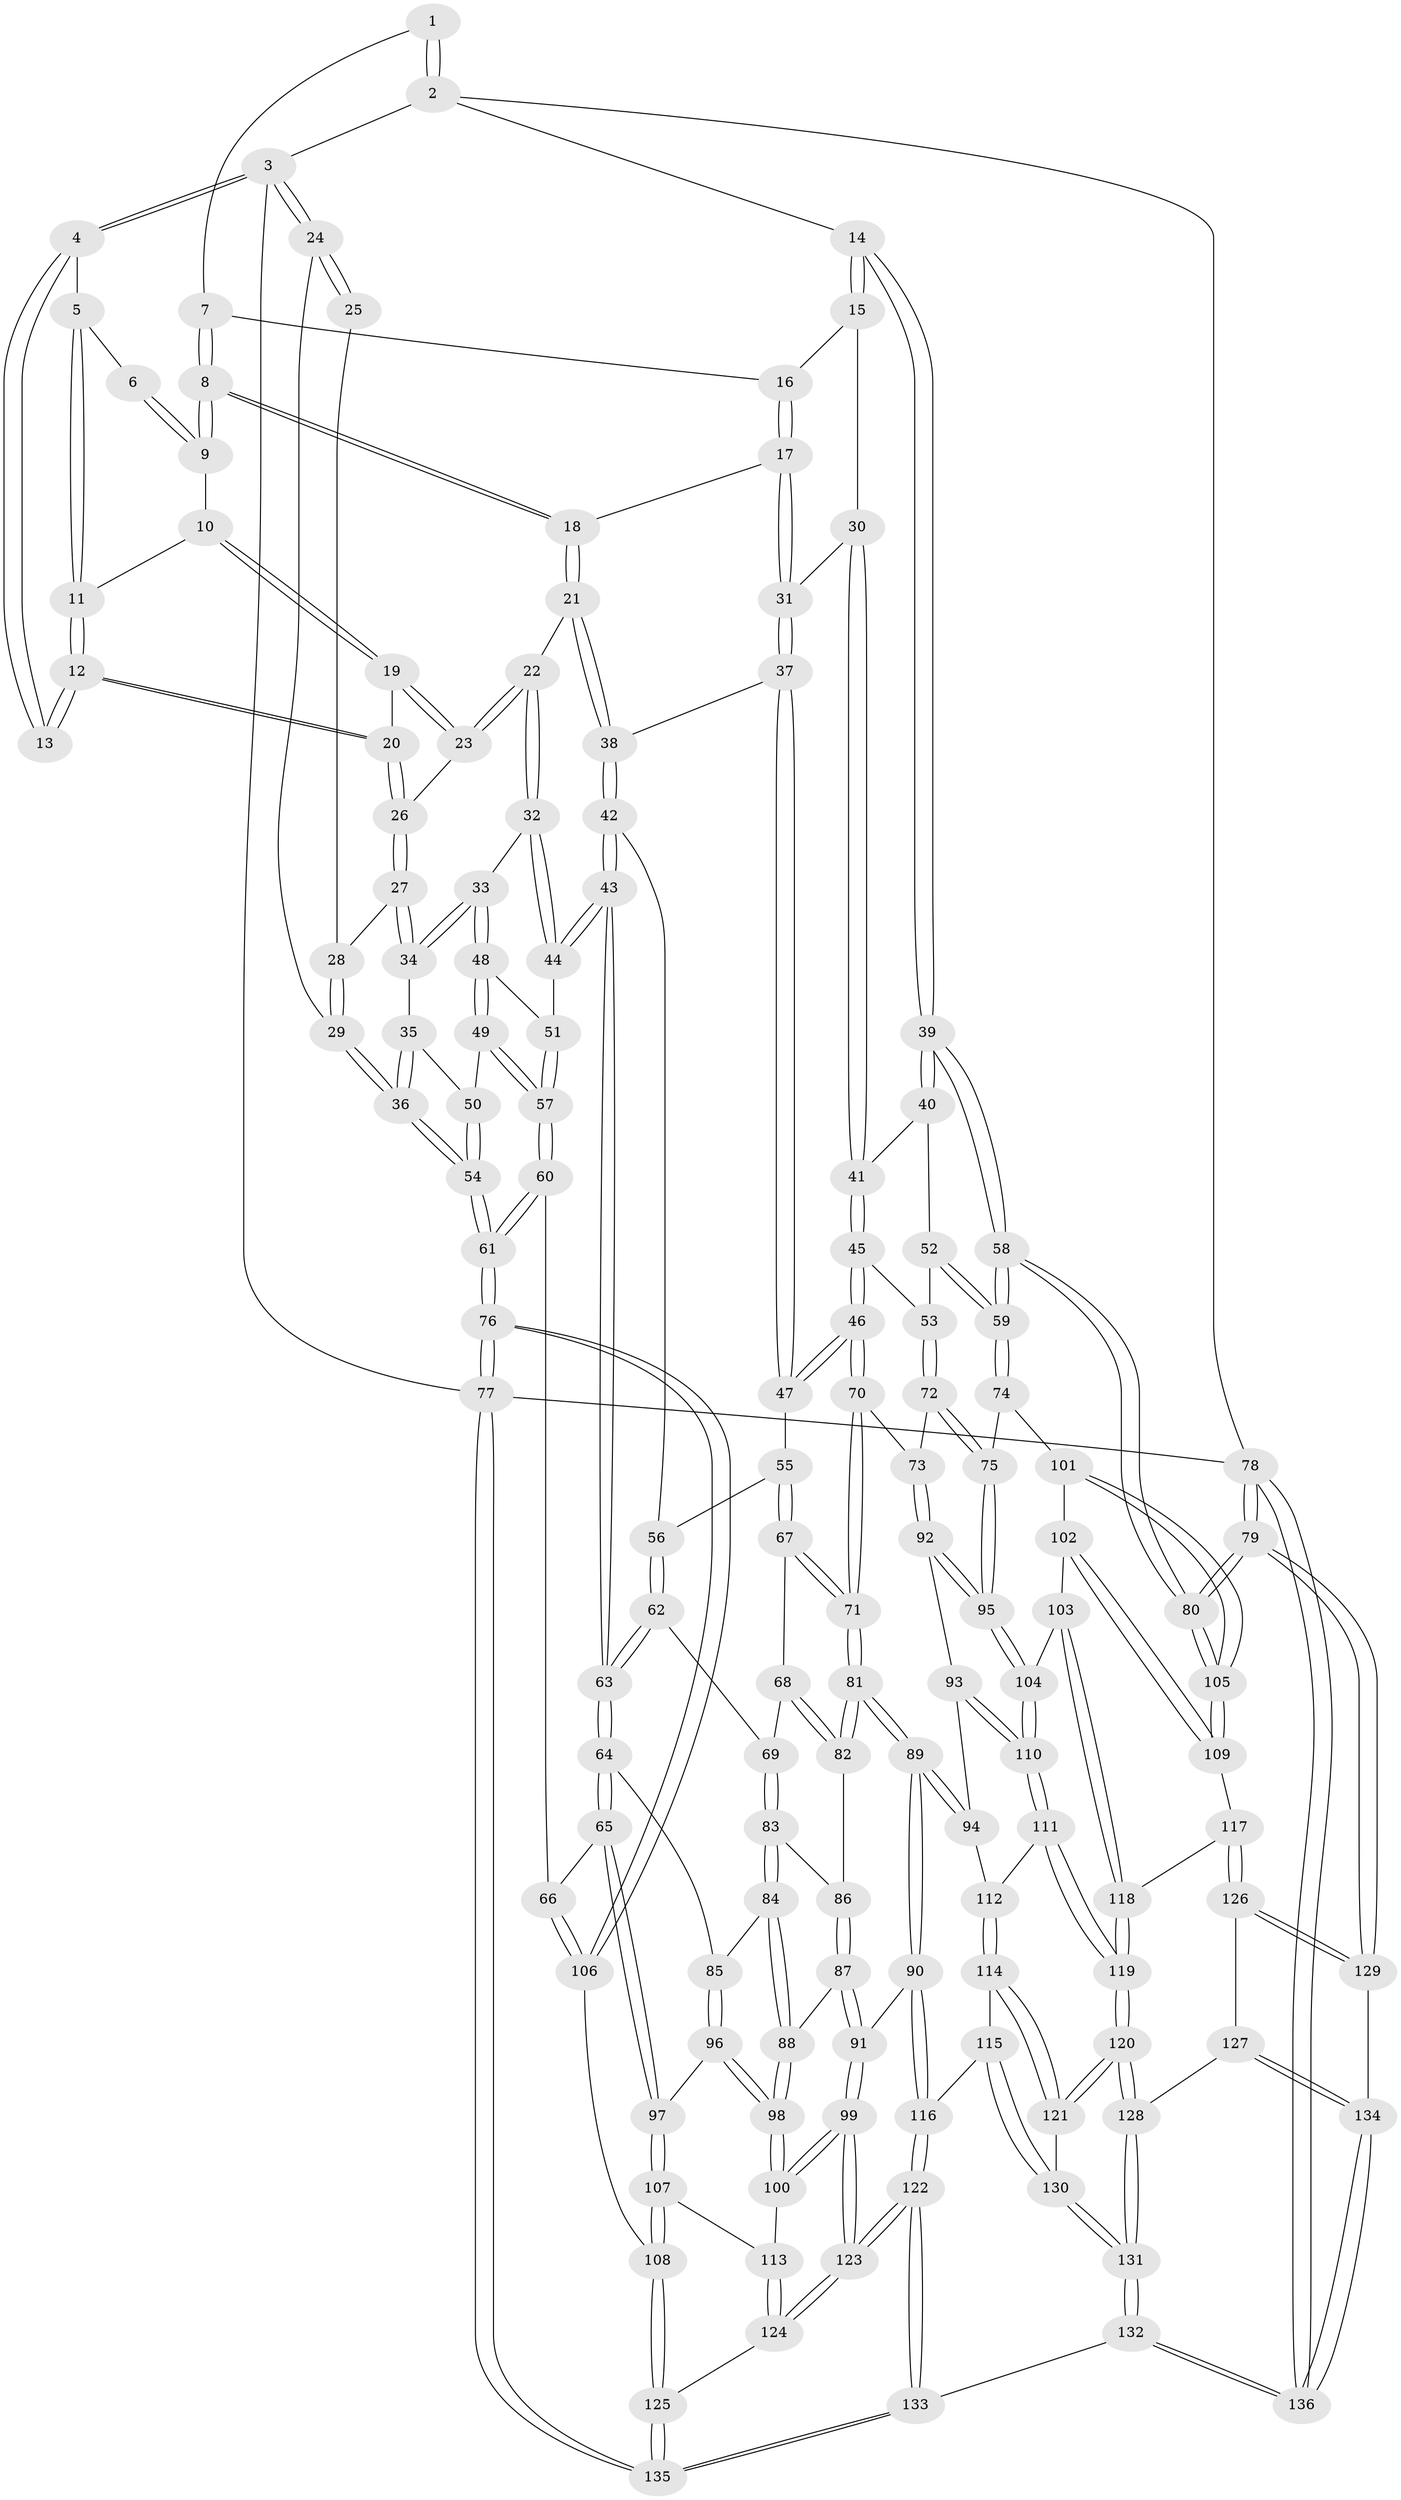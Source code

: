 // coarse degree distribution, {8: 0.012345679012345678, 3: 0.09876543209876543, 2: 0.012345679012345678, 4: 0.345679012345679, 6: 0.13580246913580246, 5: 0.35802469135802467, 7: 0.037037037037037035}
// Generated by graph-tools (version 1.1) at 2025/21/03/04/25 18:21:17]
// undirected, 136 vertices, 337 edges
graph export_dot {
graph [start="1"]
  node [color=gray90,style=filled];
  1 [pos="+0.5872004248234476+0"];
  2 [pos="+1+0"];
  3 [pos="+0+0"];
  4 [pos="+0+0"];
  5 [pos="+0.23678630004951431+0"];
  6 [pos="+0.3813950649448331+0"];
  7 [pos="+0.5825388687713663+0.036245228622941605"];
  8 [pos="+0.4951716322465719+0.1330695920544569"];
  9 [pos="+0.4213206452544466+0.05366858359904896"];
  10 [pos="+0.31282281656822347+0.09390660062692983"];
  11 [pos="+0.2719932734040953+0.05147766761874028"];
  12 [pos="+0.1764211924791838+0.11078666533320732"];
  13 [pos="+0.15304651248446546+0.09201646794449495"];
  14 [pos="+1+0"];
  15 [pos="+0.8073416155089483+0.12231514345847759"];
  16 [pos="+0.6069202302596196+0.04717186736636389"];
  17 [pos="+0.6560123327389283+0.24321109447618855"];
  18 [pos="+0.49742376256614734+0.18320077757405695"];
  19 [pos="+0.3080438468428893+0.1316804869263462"];
  20 [pos="+0.1853850345338375+0.13827147598459089"];
  21 [pos="+0.42652522129558107+0.2498553685199091"];
  22 [pos="+0.3631856588604364+0.2609895141257281"];
  23 [pos="+0.33175763504295536+0.2270176773760345"];
  24 [pos="+0+0"];
  25 [pos="+0.10369049648527792+0.11716357822944858"];
  26 [pos="+0.18460724295598752+0.19470697287281574"];
  27 [pos="+0.12411168770326568+0.26081575594489254"];
  28 [pos="+0.06791981725639093+0.21882803126171857"];
  29 [pos="+0+0.06736485513567551"];
  30 [pos="+0.7008213379233538+0.24223139311904449"];
  31 [pos="+0.6781842364637631+0.2524603803511495"];
  32 [pos="+0.35277599641833934+0.27614111663558416"];
  33 [pos="+0.14995607028533672+0.3145467900115203"];
  34 [pos="+0.12858063142753498+0.2937452741160281"];
  35 [pos="+0.07009108119357224+0.3325890882829189"];
  36 [pos="+0+0.2540836564218778"];
  37 [pos="+0.6436534694530093+0.3575477167849506"];
  38 [pos="+0.491398910958801+0.3707217533068324"];
  39 [pos="+1+0"];
  40 [pos="+0.9208603270252356+0.3413484021943938"];
  41 [pos="+0.7968714786138302+0.344720515601027"];
  42 [pos="+0.4781386537870936+0.42636616247834397"];
  43 [pos="+0.32109199387543413+0.4525153812729852"];
  44 [pos="+0.3112935765170788+0.43153158333531155"];
  45 [pos="+0.7925448124688228+0.40146068457963097"];
  46 [pos="+0.6702517215659446+0.4486034232379875"];
  47 [pos="+0.6577376911801955+0.43375093558740674"];
  48 [pos="+0.15800474792876787+0.335786439803417"];
  49 [pos="+0.10844752896341613+0.46374953644205896"];
  50 [pos="+0.0458457213010579+0.38653665741630544"];
  51 [pos="+0.23744552951061493+0.41233638627541513"];
  52 [pos="+0.8951138530318813+0.4301357433477062"];
  53 [pos="+0.8512315802927422+0.4675199114461851"];
  54 [pos="+0+0.5059555330111245"];
  55 [pos="+0.5346982025483525+0.4800278459762774"];
  56 [pos="+0.501034171435097+0.46644924509300795"];
  57 [pos="+0.11337562335128967+0.5078711971717753"];
  58 [pos="+1+0.5662376748560365"];
  59 [pos="+1+0.5699213228225964"];
  60 [pos="+0.08534401066258389+0.6118476297348067"];
  61 [pos="+0+0.5847493199322564"];
  62 [pos="+0.43766273695508623+0.5562321959297534"];
  63 [pos="+0.3189580401729857+0.524804426912032"];
  64 [pos="+0.28605315547557825+0.5716768831603488"];
  65 [pos="+0.2088368618297935+0.6108434830411182"];
  66 [pos="+0.09410487975975029+0.6177066833817193"];
  67 [pos="+0.5483049590176293+0.5287663290025074"];
  68 [pos="+0.5271059583554275+0.5732290813389518"];
  69 [pos="+0.44289960265398093+0.5636741007833868"];
  70 [pos="+0.7077072823102432+0.5483394421118662"];
  71 [pos="+0.6789704571554865+0.58308418719417"];
  72 [pos="+0.8257251635921646+0.5517310497592456"];
  73 [pos="+0.8183943474685474+0.5540881624183979"];
  74 [pos="+0.9956953571225047+0.6043909246867041"];
  75 [pos="+0.9181868787495536+0.5951433987623955"];
  76 [pos="+0+1"];
  77 [pos="+0+1"];
  78 [pos="+1+1"];
  79 [pos="+1+0.9460038400743567"];
  80 [pos="+1+0.8271403618618706"];
  81 [pos="+0.6304164647874514+0.6898849512192073"];
  82 [pos="+0.5449809589285385+0.6108112663076498"];
  83 [pos="+0.4466215816744562+0.5958932916085695"];
  84 [pos="+0.4167045197245458+0.6551172086526378"];
  85 [pos="+0.359909173923212+0.6551508128503142"];
  86 [pos="+0.47963222455549787+0.6238788001060919"];
  87 [pos="+0.4903797308771414+0.6809083627458933"];
  88 [pos="+0.43787355042614257+0.6809453444776824"];
  89 [pos="+0.6303666754118004+0.6905239279259265"];
  90 [pos="+0.6123785403004341+0.7125978541601488"];
  91 [pos="+0.5620037339773424+0.7201487075011617"];
  92 [pos="+0.803438286358021+0.6670405888896314"];
  93 [pos="+0.700338978688055+0.7167229467963623"];
  94 [pos="+0.7001622396134375+0.7167357095201179"];
  95 [pos="+0.8469418753250216+0.7370903652560309"];
  96 [pos="+0.35241647875527876+0.7294154998356939"];
  97 [pos="+0.2858543858475177+0.7432598371953983"];
  98 [pos="+0.409007061301104+0.7720943029547702"];
  99 [pos="+0.43272097913638524+0.8114031969787118"];
  100 [pos="+0.42356690654547546+0.8002385576678246"];
  101 [pos="+0.9392073915400687+0.7239914556802498"];
  102 [pos="+0.9234280320685924+0.746826604919803"];
  103 [pos="+0.8977726984838347+0.7573282428768147"];
  104 [pos="+0.84761651458478+0.74729556640957"];
  105 [pos="+1+0.8188983382849001"];
  106 [pos="+0.13150370478400272+0.8425443076434375"];
  107 [pos="+0.2696584744688455+0.7853666927325264"];
  108 [pos="+0.1693968033998214+0.8612631632155967"];
  109 [pos="+1+0.8163929385945046"];
  110 [pos="+0.8425756140501516+0.751600263409409"];
  111 [pos="+0.829448634933982+0.7812631798728819"];
  112 [pos="+0.7280396371728306+0.765050598269259"];
  113 [pos="+0.2995356463812826+0.8021518160221893"];
  114 [pos="+0.7665662926046956+0.8553846532410297"];
  115 [pos="+0.6398626999504237+0.8344830688089917"];
  116 [pos="+0.6207698475302343+0.8216610833631766"];
  117 [pos="+0.9306437354071391+0.8496773317863221"];
  118 [pos="+0.9231398718752605+0.8447005503886571"];
  119 [pos="+0.8033780897992165+0.8568987730379289"];
  120 [pos="+0.7911491641938168+0.870484018281958"];
  121 [pos="+0.7684471332131664+0.8566679280983514"];
  122 [pos="+0.46909450433803995+0.9921078538687178"];
  123 [pos="+0.43544824298816237+0.9369870793842936"];
  124 [pos="+0.3686187653244443+0.9142422388318038"];
  125 [pos="+0.19053207516691778+0.8912330126314438"];
  126 [pos="+0.9305546185486873+0.8809492864772712"];
  127 [pos="+0.8553002884431864+0.9311190651657429"];
  128 [pos="+0.7931470815186258+0.9037728633509715"];
  129 [pos="+0.9659579066045123+0.9390161234457246"];
  130 [pos="+0.667492228506513+0.9033852849054568"];
  131 [pos="+0.7029706075936929+1"];
  132 [pos="+0.6313325671419824+1"];
  133 [pos="+0.5044984393242163+1"];
  134 [pos="+0.9069233360274404+0.9868773314865764"];
  135 [pos="+0.21698308076870576+1"];
  136 [pos="+0.881913572031697+1"];
  1 -- 2;
  1 -- 2;
  1 -- 7;
  2 -- 3;
  2 -- 14;
  2 -- 78;
  3 -- 4;
  3 -- 4;
  3 -- 24;
  3 -- 24;
  3 -- 77;
  4 -- 5;
  4 -- 13;
  4 -- 13;
  5 -- 6;
  5 -- 11;
  5 -- 11;
  6 -- 9;
  6 -- 9;
  7 -- 8;
  7 -- 8;
  7 -- 16;
  8 -- 9;
  8 -- 9;
  8 -- 18;
  8 -- 18;
  9 -- 10;
  10 -- 11;
  10 -- 19;
  10 -- 19;
  11 -- 12;
  11 -- 12;
  12 -- 13;
  12 -- 13;
  12 -- 20;
  12 -- 20;
  14 -- 15;
  14 -- 15;
  14 -- 39;
  14 -- 39;
  15 -- 16;
  15 -- 30;
  16 -- 17;
  16 -- 17;
  17 -- 18;
  17 -- 31;
  17 -- 31;
  18 -- 21;
  18 -- 21;
  19 -- 20;
  19 -- 23;
  19 -- 23;
  20 -- 26;
  20 -- 26;
  21 -- 22;
  21 -- 38;
  21 -- 38;
  22 -- 23;
  22 -- 23;
  22 -- 32;
  22 -- 32;
  23 -- 26;
  24 -- 25;
  24 -- 25;
  24 -- 29;
  25 -- 28;
  26 -- 27;
  26 -- 27;
  27 -- 28;
  27 -- 34;
  27 -- 34;
  28 -- 29;
  28 -- 29;
  29 -- 36;
  29 -- 36;
  30 -- 31;
  30 -- 41;
  30 -- 41;
  31 -- 37;
  31 -- 37;
  32 -- 33;
  32 -- 44;
  32 -- 44;
  33 -- 34;
  33 -- 34;
  33 -- 48;
  33 -- 48;
  34 -- 35;
  35 -- 36;
  35 -- 36;
  35 -- 50;
  36 -- 54;
  36 -- 54;
  37 -- 38;
  37 -- 47;
  37 -- 47;
  38 -- 42;
  38 -- 42;
  39 -- 40;
  39 -- 40;
  39 -- 58;
  39 -- 58;
  40 -- 41;
  40 -- 52;
  41 -- 45;
  41 -- 45;
  42 -- 43;
  42 -- 43;
  42 -- 56;
  43 -- 44;
  43 -- 44;
  43 -- 63;
  43 -- 63;
  44 -- 51;
  45 -- 46;
  45 -- 46;
  45 -- 53;
  46 -- 47;
  46 -- 47;
  46 -- 70;
  46 -- 70;
  47 -- 55;
  48 -- 49;
  48 -- 49;
  48 -- 51;
  49 -- 50;
  49 -- 57;
  49 -- 57;
  50 -- 54;
  50 -- 54;
  51 -- 57;
  51 -- 57;
  52 -- 53;
  52 -- 59;
  52 -- 59;
  53 -- 72;
  53 -- 72;
  54 -- 61;
  54 -- 61;
  55 -- 56;
  55 -- 67;
  55 -- 67;
  56 -- 62;
  56 -- 62;
  57 -- 60;
  57 -- 60;
  58 -- 59;
  58 -- 59;
  58 -- 80;
  58 -- 80;
  59 -- 74;
  59 -- 74;
  60 -- 61;
  60 -- 61;
  60 -- 66;
  61 -- 76;
  61 -- 76;
  62 -- 63;
  62 -- 63;
  62 -- 69;
  63 -- 64;
  63 -- 64;
  64 -- 65;
  64 -- 65;
  64 -- 85;
  65 -- 66;
  65 -- 97;
  65 -- 97;
  66 -- 106;
  66 -- 106;
  67 -- 68;
  67 -- 71;
  67 -- 71;
  68 -- 69;
  68 -- 82;
  68 -- 82;
  69 -- 83;
  69 -- 83;
  70 -- 71;
  70 -- 71;
  70 -- 73;
  71 -- 81;
  71 -- 81;
  72 -- 73;
  72 -- 75;
  72 -- 75;
  73 -- 92;
  73 -- 92;
  74 -- 75;
  74 -- 101;
  75 -- 95;
  75 -- 95;
  76 -- 77;
  76 -- 77;
  76 -- 106;
  76 -- 106;
  77 -- 135;
  77 -- 135;
  77 -- 78;
  78 -- 79;
  78 -- 79;
  78 -- 136;
  78 -- 136;
  79 -- 80;
  79 -- 80;
  79 -- 129;
  79 -- 129;
  80 -- 105;
  80 -- 105;
  81 -- 82;
  81 -- 82;
  81 -- 89;
  81 -- 89;
  82 -- 86;
  83 -- 84;
  83 -- 84;
  83 -- 86;
  84 -- 85;
  84 -- 88;
  84 -- 88;
  85 -- 96;
  85 -- 96;
  86 -- 87;
  86 -- 87;
  87 -- 88;
  87 -- 91;
  87 -- 91;
  88 -- 98;
  88 -- 98;
  89 -- 90;
  89 -- 90;
  89 -- 94;
  89 -- 94;
  90 -- 91;
  90 -- 116;
  90 -- 116;
  91 -- 99;
  91 -- 99;
  92 -- 93;
  92 -- 95;
  92 -- 95;
  93 -- 94;
  93 -- 110;
  93 -- 110;
  94 -- 112;
  95 -- 104;
  95 -- 104;
  96 -- 97;
  96 -- 98;
  96 -- 98;
  97 -- 107;
  97 -- 107;
  98 -- 100;
  98 -- 100;
  99 -- 100;
  99 -- 100;
  99 -- 123;
  99 -- 123;
  100 -- 113;
  101 -- 102;
  101 -- 105;
  101 -- 105;
  102 -- 103;
  102 -- 109;
  102 -- 109;
  103 -- 104;
  103 -- 118;
  103 -- 118;
  104 -- 110;
  104 -- 110;
  105 -- 109;
  105 -- 109;
  106 -- 108;
  107 -- 108;
  107 -- 108;
  107 -- 113;
  108 -- 125;
  108 -- 125;
  109 -- 117;
  110 -- 111;
  110 -- 111;
  111 -- 112;
  111 -- 119;
  111 -- 119;
  112 -- 114;
  112 -- 114;
  113 -- 124;
  113 -- 124;
  114 -- 115;
  114 -- 121;
  114 -- 121;
  115 -- 116;
  115 -- 130;
  115 -- 130;
  116 -- 122;
  116 -- 122;
  117 -- 118;
  117 -- 126;
  117 -- 126;
  118 -- 119;
  118 -- 119;
  119 -- 120;
  119 -- 120;
  120 -- 121;
  120 -- 121;
  120 -- 128;
  120 -- 128;
  121 -- 130;
  122 -- 123;
  122 -- 123;
  122 -- 133;
  122 -- 133;
  123 -- 124;
  123 -- 124;
  124 -- 125;
  125 -- 135;
  125 -- 135;
  126 -- 127;
  126 -- 129;
  126 -- 129;
  127 -- 128;
  127 -- 134;
  127 -- 134;
  128 -- 131;
  128 -- 131;
  129 -- 134;
  130 -- 131;
  130 -- 131;
  131 -- 132;
  131 -- 132;
  132 -- 133;
  132 -- 136;
  132 -- 136;
  133 -- 135;
  133 -- 135;
  134 -- 136;
  134 -- 136;
}

